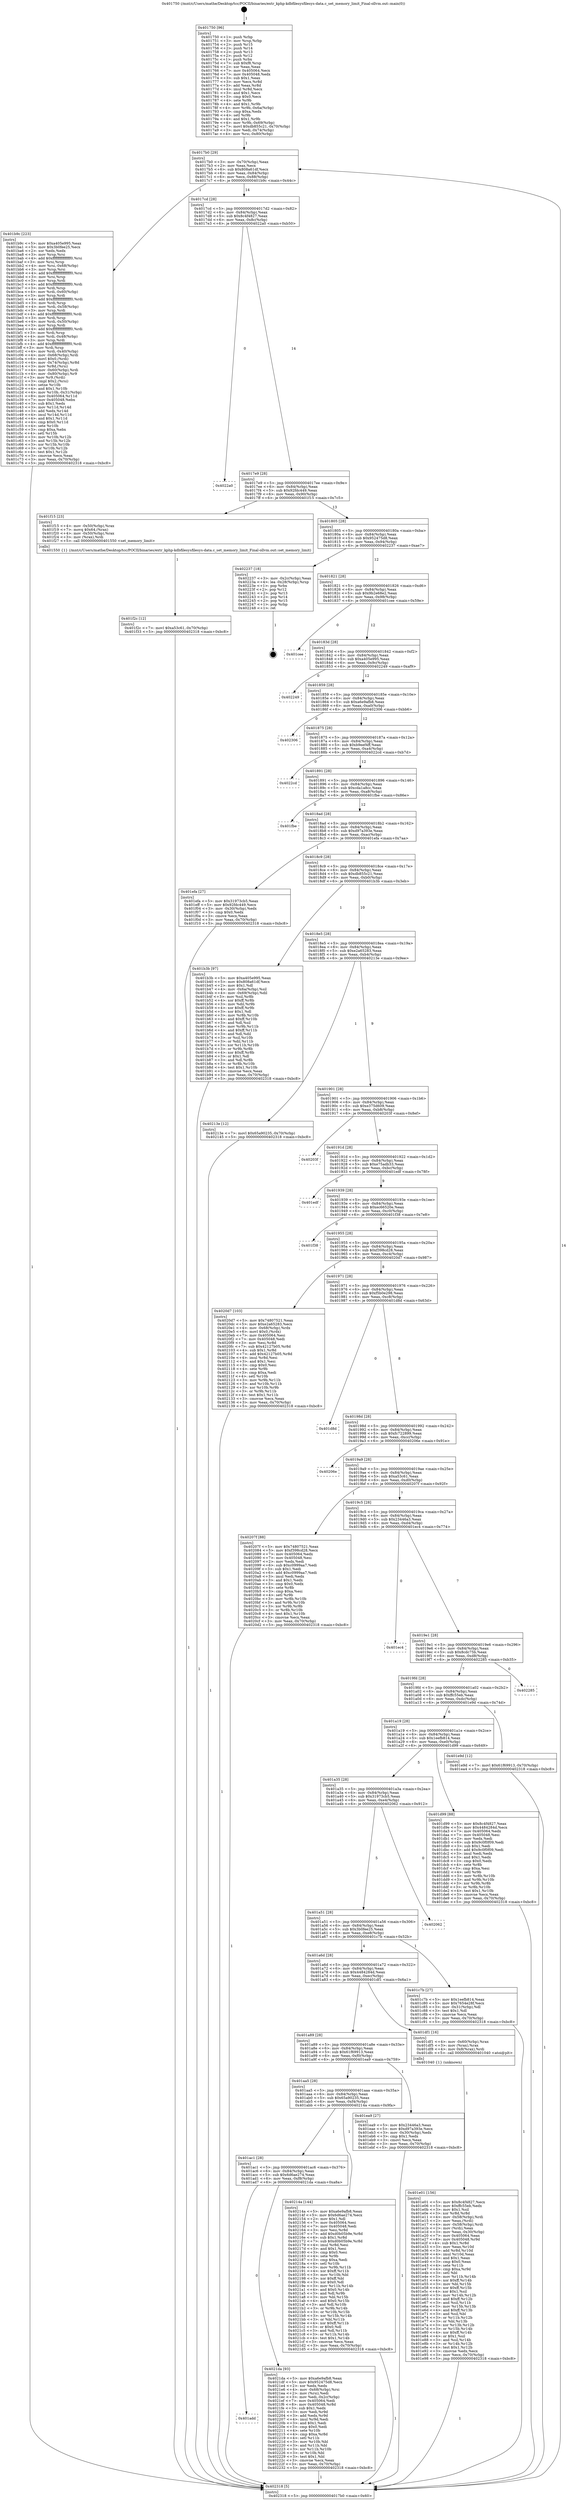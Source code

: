 digraph "0x401750" {
  label = "0x401750 (/mnt/c/Users/mathe/Desktop/tcc/POCII/binaries/extr_kphp-kdbfilesysfilesys-data.c_set_memory_limit_Final-ollvm.out::main(0))"
  labelloc = "t"
  node[shape=record]

  Entry [label="",width=0.3,height=0.3,shape=circle,fillcolor=black,style=filled]
  "0x4017b0" [label="{
     0x4017b0 [29]\l
     | [instrs]\l
     &nbsp;&nbsp;0x4017b0 \<+3\>: mov -0x70(%rbp),%eax\l
     &nbsp;&nbsp;0x4017b3 \<+2\>: mov %eax,%ecx\l
     &nbsp;&nbsp;0x4017b5 \<+6\>: sub $0x808a61df,%ecx\l
     &nbsp;&nbsp;0x4017bb \<+6\>: mov %eax,-0x84(%rbp)\l
     &nbsp;&nbsp;0x4017c1 \<+6\>: mov %ecx,-0x88(%rbp)\l
     &nbsp;&nbsp;0x4017c7 \<+6\>: je 0000000000401b9c \<main+0x44c\>\l
  }"]
  "0x401b9c" [label="{
     0x401b9c [223]\l
     | [instrs]\l
     &nbsp;&nbsp;0x401b9c \<+5\>: mov $0xa405e995,%eax\l
     &nbsp;&nbsp;0x401ba1 \<+5\>: mov $0x3b0fee25,%ecx\l
     &nbsp;&nbsp;0x401ba6 \<+2\>: xor %edx,%edx\l
     &nbsp;&nbsp;0x401ba8 \<+3\>: mov %rsp,%rsi\l
     &nbsp;&nbsp;0x401bab \<+4\>: add $0xfffffffffffffff0,%rsi\l
     &nbsp;&nbsp;0x401baf \<+3\>: mov %rsi,%rsp\l
     &nbsp;&nbsp;0x401bb2 \<+4\>: mov %rsi,-0x68(%rbp)\l
     &nbsp;&nbsp;0x401bb6 \<+3\>: mov %rsp,%rsi\l
     &nbsp;&nbsp;0x401bb9 \<+4\>: add $0xfffffffffffffff0,%rsi\l
     &nbsp;&nbsp;0x401bbd \<+3\>: mov %rsi,%rsp\l
     &nbsp;&nbsp;0x401bc0 \<+3\>: mov %rsp,%rdi\l
     &nbsp;&nbsp;0x401bc3 \<+4\>: add $0xfffffffffffffff0,%rdi\l
     &nbsp;&nbsp;0x401bc7 \<+3\>: mov %rdi,%rsp\l
     &nbsp;&nbsp;0x401bca \<+4\>: mov %rdi,-0x60(%rbp)\l
     &nbsp;&nbsp;0x401bce \<+3\>: mov %rsp,%rdi\l
     &nbsp;&nbsp;0x401bd1 \<+4\>: add $0xfffffffffffffff0,%rdi\l
     &nbsp;&nbsp;0x401bd5 \<+3\>: mov %rdi,%rsp\l
     &nbsp;&nbsp;0x401bd8 \<+4\>: mov %rdi,-0x58(%rbp)\l
     &nbsp;&nbsp;0x401bdc \<+3\>: mov %rsp,%rdi\l
     &nbsp;&nbsp;0x401bdf \<+4\>: add $0xfffffffffffffff0,%rdi\l
     &nbsp;&nbsp;0x401be3 \<+3\>: mov %rdi,%rsp\l
     &nbsp;&nbsp;0x401be6 \<+4\>: mov %rdi,-0x50(%rbp)\l
     &nbsp;&nbsp;0x401bea \<+3\>: mov %rsp,%rdi\l
     &nbsp;&nbsp;0x401bed \<+4\>: add $0xfffffffffffffff0,%rdi\l
     &nbsp;&nbsp;0x401bf1 \<+3\>: mov %rdi,%rsp\l
     &nbsp;&nbsp;0x401bf4 \<+4\>: mov %rdi,-0x48(%rbp)\l
     &nbsp;&nbsp;0x401bf8 \<+3\>: mov %rsp,%rdi\l
     &nbsp;&nbsp;0x401bfb \<+4\>: add $0xfffffffffffffff0,%rdi\l
     &nbsp;&nbsp;0x401bff \<+3\>: mov %rdi,%rsp\l
     &nbsp;&nbsp;0x401c02 \<+4\>: mov %rdi,-0x40(%rbp)\l
     &nbsp;&nbsp;0x401c06 \<+4\>: mov -0x68(%rbp),%rdi\l
     &nbsp;&nbsp;0x401c0a \<+6\>: movl $0x0,(%rdi)\l
     &nbsp;&nbsp;0x401c10 \<+4\>: mov -0x74(%rbp),%r8d\l
     &nbsp;&nbsp;0x401c14 \<+3\>: mov %r8d,(%rsi)\l
     &nbsp;&nbsp;0x401c17 \<+4\>: mov -0x60(%rbp),%rdi\l
     &nbsp;&nbsp;0x401c1b \<+4\>: mov -0x80(%rbp),%r9\l
     &nbsp;&nbsp;0x401c1f \<+3\>: mov %r9,(%rdi)\l
     &nbsp;&nbsp;0x401c22 \<+3\>: cmpl $0x2,(%rsi)\l
     &nbsp;&nbsp;0x401c25 \<+4\>: setne %r10b\l
     &nbsp;&nbsp;0x401c29 \<+4\>: and $0x1,%r10b\l
     &nbsp;&nbsp;0x401c2d \<+4\>: mov %r10b,-0x31(%rbp)\l
     &nbsp;&nbsp;0x401c31 \<+8\>: mov 0x405064,%r11d\l
     &nbsp;&nbsp;0x401c39 \<+7\>: mov 0x405048,%ebx\l
     &nbsp;&nbsp;0x401c40 \<+3\>: sub $0x1,%edx\l
     &nbsp;&nbsp;0x401c43 \<+3\>: mov %r11d,%r14d\l
     &nbsp;&nbsp;0x401c46 \<+3\>: add %edx,%r14d\l
     &nbsp;&nbsp;0x401c49 \<+4\>: imul %r14d,%r11d\l
     &nbsp;&nbsp;0x401c4d \<+4\>: and $0x1,%r11d\l
     &nbsp;&nbsp;0x401c51 \<+4\>: cmp $0x0,%r11d\l
     &nbsp;&nbsp;0x401c55 \<+4\>: sete %r10b\l
     &nbsp;&nbsp;0x401c59 \<+3\>: cmp $0xa,%ebx\l
     &nbsp;&nbsp;0x401c5c \<+4\>: setl %r15b\l
     &nbsp;&nbsp;0x401c60 \<+3\>: mov %r10b,%r12b\l
     &nbsp;&nbsp;0x401c63 \<+3\>: and %r15b,%r12b\l
     &nbsp;&nbsp;0x401c66 \<+3\>: xor %r15b,%r10b\l
     &nbsp;&nbsp;0x401c69 \<+3\>: or %r10b,%r12b\l
     &nbsp;&nbsp;0x401c6c \<+4\>: test $0x1,%r12b\l
     &nbsp;&nbsp;0x401c70 \<+3\>: cmovne %ecx,%eax\l
     &nbsp;&nbsp;0x401c73 \<+3\>: mov %eax,-0x70(%rbp)\l
     &nbsp;&nbsp;0x401c76 \<+5\>: jmp 0000000000402318 \<main+0xbc8\>\l
  }"]
  "0x4017cd" [label="{
     0x4017cd [28]\l
     | [instrs]\l
     &nbsp;&nbsp;0x4017cd \<+5\>: jmp 00000000004017d2 \<main+0x82\>\l
     &nbsp;&nbsp;0x4017d2 \<+6\>: mov -0x84(%rbp),%eax\l
     &nbsp;&nbsp;0x4017d8 \<+5\>: sub $0x8c4f4827,%eax\l
     &nbsp;&nbsp;0x4017dd \<+6\>: mov %eax,-0x8c(%rbp)\l
     &nbsp;&nbsp;0x4017e3 \<+6\>: je 00000000004022a0 \<main+0xb50\>\l
  }"]
  Exit [label="",width=0.3,height=0.3,shape=circle,fillcolor=black,style=filled,peripheries=2]
  "0x4022a0" [label="{
     0x4022a0\l
  }", style=dashed]
  "0x4017e9" [label="{
     0x4017e9 [28]\l
     | [instrs]\l
     &nbsp;&nbsp;0x4017e9 \<+5\>: jmp 00000000004017ee \<main+0x9e\>\l
     &nbsp;&nbsp;0x4017ee \<+6\>: mov -0x84(%rbp),%eax\l
     &nbsp;&nbsp;0x4017f4 \<+5\>: sub $0x92fdc449,%eax\l
     &nbsp;&nbsp;0x4017f9 \<+6\>: mov %eax,-0x90(%rbp)\l
     &nbsp;&nbsp;0x4017ff \<+6\>: je 0000000000401f15 \<main+0x7c5\>\l
  }"]
  "0x401add" [label="{
     0x401add\l
  }", style=dashed]
  "0x401f15" [label="{
     0x401f15 [23]\l
     | [instrs]\l
     &nbsp;&nbsp;0x401f15 \<+4\>: mov -0x50(%rbp),%rax\l
     &nbsp;&nbsp;0x401f19 \<+7\>: movq $0x64,(%rax)\l
     &nbsp;&nbsp;0x401f20 \<+4\>: mov -0x50(%rbp),%rax\l
     &nbsp;&nbsp;0x401f24 \<+3\>: mov (%rax),%rdi\l
     &nbsp;&nbsp;0x401f27 \<+5\>: call 0000000000401550 \<set_memory_limit\>\l
     | [calls]\l
     &nbsp;&nbsp;0x401550 \{1\} (/mnt/c/Users/mathe/Desktop/tcc/POCII/binaries/extr_kphp-kdbfilesysfilesys-data.c_set_memory_limit_Final-ollvm.out::set_memory_limit)\l
  }"]
  "0x401805" [label="{
     0x401805 [28]\l
     | [instrs]\l
     &nbsp;&nbsp;0x401805 \<+5\>: jmp 000000000040180a \<main+0xba\>\l
     &nbsp;&nbsp;0x40180a \<+6\>: mov -0x84(%rbp),%eax\l
     &nbsp;&nbsp;0x401810 \<+5\>: sub $0x952475d8,%eax\l
     &nbsp;&nbsp;0x401815 \<+6\>: mov %eax,-0x94(%rbp)\l
     &nbsp;&nbsp;0x40181b \<+6\>: je 0000000000402237 \<main+0xae7\>\l
  }"]
  "0x4021da" [label="{
     0x4021da [93]\l
     | [instrs]\l
     &nbsp;&nbsp;0x4021da \<+5\>: mov $0xa6e9afb8,%eax\l
     &nbsp;&nbsp;0x4021df \<+5\>: mov $0x952475d8,%ecx\l
     &nbsp;&nbsp;0x4021e4 \<+2\>: xor %edx,%edx\l
     &nbsp;&nbsp;0x4021e6 \<+4\>: mov -0x68(%rbp),%rsi\l
     &nbsp;&nbsp;0x4021ea \<+2\>: mov (%rsi),%edi\l
     &nbsp;&nbsp;0x4021ec \<+3\>: mov %edi,-0x2c(%rbp)\l
     &nbsp;&nbsp;0x4021ef \<+7\>: mov 0x405064,%edi\l
     &nbsp;&nbsp;0x4021f6 \<+8\>: mov 0x405048,%r8d\l
     &nbsp;&nbsp;0x4021fe \<+3\>: sub $0x1,%edx\l
     &nbsp;&nbsp;0x402201 \<+3\>: mov %edi,%r9d\l
     &nbsp;&nbsp;0x402204 \<+3\>: add %edx,%r9d\l
     &nbsp;&nbsp;0x402207 \<+4\>: imul %r9d,%edi\l
     &nbsp;&nbsp;0x40220b \<+3\>: and $0x1,%edi\l
     &nbsp;&nbsp;0x40220e \<+3\>: cmp $0x0,%edi\l
     &nbsp;&nbsp;0x402211 \<+4\>: sete %r10b\l
     &nbsp;&nbsp;0x402215 \<+4\>: cmp $0xa,%r8d\l
     &nbsp;&nbsp;0x402219 \<+4\>: setl %r11b\l
     &nbsp;&nbsp;0x40221d \<+3\>: mov %r10b,%bl\l
     &nbsp;&nbsp;0x402220 \<+3\>: and %r11b,%bl\l
     &nbsp;&nbsp;0x402223 \<+3\>: xor %r11b,%r10b\l
     &nbsp;&nbsp;0x402226 \<+3\>: or %r10b,%bl\l
     &nbsp;&nbsp;0x402229 \<+3\>: test $0x1,%bl\l
     &nbsp;&nbsp;0x40222c \<+3\>: cmovne %ecx,%eax\l
     &nbsp;&nbsp;0x40222f \<+3\>: mov %eax,-0x70(%rbp)\l
     &nbsp;&nbsp;0x402232 \<+5\>: jmp 0000000000402318 \<main+0xbc8\>\l
  }"]
  "0x402237" [label="{
     0x402237 [18]\l
     | [instrs]\l
     &nbsp;&nbsp;0x402237 \<+3\>: mov -0x2c(%rbp),%eax\l
     &nbsp;&nbsp;0x40223a \<+4\>: lea -0x28(%rbp),%rsp\l
     &nbsp;&nbsp;0x40223e \<+1\>: pop %rbx\l
     &nbsp;&nbsp;0x40223f \<+2\>: pop %r12\l
     &nbsp;&nbsp;0x402241 \<+2\>: pop %r13\l
     &nbsp;&nbsp;0x402243 \<+2\>: pop %r14\l
     &nbsp;&nbsp;0x402245 \<+2\>: pop %r15\l
     &nbsp;&nbsp;0x402247 \<+1\>: pop %rbp\l
     &nbsp;&nbsp;0x402248 \<+1\>: ret\l
  }"]
  "0x401821" [label="{
     0x401821 [28]\l
     | [instrs]\l
     &nbsp;&nbsp;0x401821 \<+5\>: jmp 0000000000401826 \<main+0xd6\>\l
     &nbsp;&nbsp;0x401826 \<+6\>: mov -0x84(%rbp),%eax\l
     &nbsp;&nbsp;0x40182c \<+5\>: sub $0x9b2e68e2,%eax\l
     &nbsp;&nbsp;0x401831 \<+6\>: mov %eax,-0x98(%rbp)\l
     &nbsp;&nbsp;0x401837 \<+6\>: je 0000000000401cee \<main+0x59e\>\l
  }"]
  "0x401ac1" [label="{
     0x401ac1 [28]\l
     | [instrs]\l
     &nbsp;&nbsp;0x401ac1 \<+5\>: jmp 0000000000401ac6 \<main+0x376\>\l
     &nbsp;&nbsp;0x401ac6 \<+6\>: mov -0x84(%rbp),%eax\l
     &nbsp;&nbsp;0x401acc \<+5\>: sub $0x6d6ae274,%eax\l
     &nbsp;&nbsp;0x401ad1 \<+6\>: mov %eax,-0xf8(%rbp)\l
     &nbsp;&nbsp;0x401ad7 \<+6\>: je 00000000004021da \<main+0xa8a\>\l
  }"]
  "0x401cee" [label="{
     0x401cee\l
  }", style=dashed]
  "0x40183d" [label="{
     0x40183d [28]\l
     | [instrs]\l
     &nbsp;&nbsp;0x40183d \<+5\>: jmp 0000000000401842 \<main+0xf2\>\l
     &nbsp;&nbsp;0x401842 \<+6\>: mov -0x84(%rbp),%eax\l
     &nbsp;&nbsp;0x401848 \<+5\>: sub $0xa405e995,%eax\l
     &nbsp;&nbsp;0x40184d \<+6\>: mov %eax,-0x9c(%rbp)\l
     &nbsp;&nbsp;0x401853 \<+6\>: je 0000000000402249 \<main+0xaf9\>\l
  }"]
  "0x40214a" [label="{
     0x40214a [144]\l
     | [instrs]\l
     &nbsp;&nbsp;0x40214a \<+5\>: mov $0xa6e9afb8,%eax\l
     &nbsp;&nbsp;0x40214f \<+5\>: mov $0x6d6ae274,%ecx\l
     &nbsp;&nbsp;0x402154 \<+2\>: mov $0x1,%dl\l
     &nbsp;&nbsp;0x402156 \<+7\>: mov 0x405064,%esi\l
     &nbsp;&nbsp;0x40215d \<+7\>: mov 0x405048,%edi\l
     &nbsp;&nbsp;0x402164 \<+3\>: mov %esi,%r8d\l
     &nbsp;&nbsp;0x402167 \<+7\>: add $0xd0b05b9e,%r8d\l
     &nbsp;&nbsp;0x40216e \<+4\>: sub $0x1,%r8d\l
     &nbsp;&nbsp;0x402172 \<+7\>: sub $0xd0b05b9e,%r8d\l
     &nbsp;&nbsp;0x402179 \<+4\>: imul %r8d,%esi\l
     &nbsp;&nbsp;0x40217d \<+3\>: and $0x1,%esi\l
     &nbsp;&nbsp;0x402180 \<+3\>: cmp $0x0,%esi\l
     &nbsp;&nbsp;0x402183 \<+4\>: sete %r9b\l
     &nbsp;&nbsp;0x402187 \<+3\>: cmp $0xa,%edi\l
     &nbsp;&nbsp;0x40218a \<+4\>: setl %r10b\l
     &nbsp;&nbsp;0x40218e \<+3\>: mov %r9b,%r11b\l
     &nbsp;&nbsp;0x402191 \<+4\>: xor $0xff,%r11b\l
     &nbsp;&nbsp;0x402195 \<+3\>: mov %r10b,%bl\l
     &nbsp;&nbsp;0x402198 \<+3\>: xor $0xff,%bl\l
     &nbsp;&nbsp;0x40219b \<+3\>: xor $0x0,%dl\l
     &nbsp;&nbsp;0x40219e \<+3\>: mov %r11b,%r14b\l
     &nbsp;&nbsp;0x4021a1 \<+4\>: and $0x0,%r14b\l
     &nbsp;&nbsp;0x4021a5 \<+3\>: and %dl,%r9b\l
     &nbsp;&nbsp;0x4021a8 \<+3\>: mov %bl,%r15b\l
     &nbsp;&nbsp;0x4021ab \<+4\>: and $0x0,%r15b\l
     &nbsp;&nbsp;0x4021af \<+3\>: and %dl,%r10b\l
     &nbsp;&nbsp;0x4021b2 \<+3\>: or %r9b,%r14b\l
     &nbsp;&nbsp;0x4021b5 \<+3\>: or %r10b,%r15b\l
     &nbsp;&nbsp;0x4021b8 \<+3\>: xor %r15b,%r14b\l
     &nbsp;&nbsp;0x4021bb \<+3\>: or %bl,%r11b\l
     &nbsp;&nbsp;0x4021be \<+4\>: xor $0xff,%r11b\l
     &nbsp;&nbsp;0x4021c2 \<+3\>: or $0x0,%dl\l
     &nbsp;&nbsp;0x4021c5 \<+3\>: and %dl,%r11b\l
     &nbsp;&nbsp;0x4021c8 \<+3\>: or %r11b,%r14b\l
     &nbsp;&nbsp;0x4021cb \<+4\>: test $0x1,%r14b\l
     &nbsp;&nbsp;0x4021cf \<+3\>: cmovne %ecx,%eax\l
     &nbsp;&nbsp;0x4021d2 \<+3\>: mov %eax,-0x70(%rbp)\l
     &nbsp;&nbsp;0x4021d5 \<+5\>: jmp 0000000000402318 \<main+0xbc8\>\l
  }"]
  "0x402249" [label="{
     0x402249\l
  }", style=dashed]
  "0x401859" [label="{
     0x401859 [28]\l
     | [instrs]\l
     &nbsp;&nbsp;0x401859 \<+5\>: jmp 000000000040185e \<main+0x10e\>\l
     &nbsp;&nbsp;0x40185e \<+6\>: mov -0x84(%rbp),%eax\l
     &nbsp;&nbsp;0x401864 \<+5\>: sub $0xa6e9afb8,%eax\l
     &nbsp;&nbsp;0x401869 \<+6\>: mov %eax,-0xa0(%rbp)\l
     &nbsp;&nbsp;0x40186f \<+6\>: je 0000000000402306 \<main+0xbb6\>\l
  }"]
  "0x401f2c" [label="{
     0x401f2c [12]\l
     | [instrs]\l
     &nbsp;&nbsp;0x401f2c \<+7\>: movl $0xa53c61,-0x70(%rbp)\l
     &nbsp;&nbsp;0x401f33 \<+5\>: jmp 0000000000402318 \<main+0xbc8\>\l
  }"]
  "0x402306" [label="{
     0x402306\l
  }", style=dashed]
  "0x401875" [label="{
     0x401875 [28]\l
     | [instrs]\l
     &nbsp;&nbsp;0x401875 \<+5\>: jmp 000000000040187a \<main+0x12a\>\l
     &nbsp;&nbsp;0x40187a \<+6\>: mov -0x84(%rbp),%eax\l
     &nbsp;&nbsp;0x401880 \<+5\>: sub $0xb9eef4ff,%eax\l
     &nbsp;&nbsp;0x401885 \<+6\>: mov %eax,-0xa4(%rbp)\l
     &nbsp;&nbsp;0x40188b \<+6\>: je 00000000004022cd \<main+0xb7d\>\l
  }"]
  "0x401aa5" [label="{
     0x401aa5 [28]\l
     | [instrs]\l
     &nbsp;&nbsp;0x401aa5 \<+5\>: jmp 0000000000401aaa \<main+0x35a\>\l
     &nbsp;&nbsp;0x401aaa \<+6\>: mov -0x84(%rbp),%eax\l
     &nbsp;&nbsp;0x401ab0 \<+5\>: sub $0x65a90235,%eax\l
     &nbsp;&nbsp;0x401ab5 \<+6\>: mov %eax,-0xf4(%rbp)\l
     &nbsp;&nbsp;0x401abb \<+6\>: je 000000000040214a \<main+0x9fa\>\l
  }"]
  "0x4022cd" [label="{
     0x4022cd\l
  }", style=dashed]
  "0x401891" [label="{
     0x401891 [28]\l
     | [instrs]\l
     &nbsp;&nbsp;0x401891 \<+5\>: jmp 0000000000401896 \<main+0x146\>\l
     &nbsp;&nbsp;0x401896 \<+6\>: mov -0x84(%rbp),%eax\l
     &nbsp;&nbsp;0x40189c \<+5\>: sub $0xcda1a8cc,%eax\l
     &nbsp;&nbsp;0x4018a1 \<+6\>: mov %eax,-0xa8(%rbp)\l
     &nbsp;&nbsp;0x4018a7 \<+6\>: je 0000000000401fbe \<main+0x86e\>\l
  }"]
  "0x401ea9" [label="{
     0x401ea9 [27]\l
     | [instrs]\l
     &nbsp;&nbsp;0x401ea9 \<+5\>: mov $0x23446a3,%eax\l
     &nbsp;&nbsp;0x401eae \<+5\>: mov $0xd97a393e,%ecx\l
     &nbsp;&nbsp;0x401eb3 \<+3\>: mov -0x30(%rbp),%edx\l
     &nbsp;&nbsp;0x401eb6 \<+3\>: cmp $0x1,%edx\l
     &nbsp;&nbsp;0x401eb9 \<+3\>: cmovl %ecx,%eax\l
     &nbsp;&nbsp;0x401ebc \<+3\>: mov %eax,-0x70(%rbp)\l
     &nbsp;&nbsp;0x401ebf \<+5\>: jmp 0000000000402318 \<main+0xbc8\>\l
  }"]
  "0x401fbe" [label="{
     0x401fbe\l
  }", style=dashed]
  "0x4018ad" [label="{
     0x4018ad [28]\l
     | [instrs]\l
     &nbsp;&nbsp;0x4018ad \<+5\>: jmp 00000000004018b2 \<main+0x162\>\l
     &nbsp;&nbsp;0x4018b2 \<+6\>: mov -0x84(%rbp),%eax\l
     &nbsp;&nbsp;0x4018b8 \<+5\>: sub $0xd97a393e,%eax\l
     &nbsp;&nbsp;0x4018bd \<+6\>: mov %eax,-0xac(%rbp)\l
     &nbsp;&nbsp;0x4018c3 \<+6\>: je 0000000000401efa \<main+0x7aa\>\l
  }"]
  "0x401e01" [label="{
     0x401e01 [156]\l
     | [instrs]\l
     &nbsp;&nbsp;0x401e01 \<+5\>: mov $0x8c4f4827,%ecx\l
     &nbsp;&nbsp;0x401e06 \<+5\>: mov $0xffc55eb,%edx\l
     &nbsp;&nbsp;0x401e0b \<+3\>: mov $0x1,%sil\l
     &nbsp;&nbsp;0x401e0e \<+3\>: xor %r8d,%r8d\l
     &nbsp;&nbsp;0x401e11 \<+4\>: mov -0x58(%rbp),%rdi\l
     &nbsp;&nbsp;0x401e15 \<+2\>: mov %eax,(%rdi)\l
     &nbsp;&nbsp;0x401e17 \<+4\>: mov -0x58(%rbp),%rdi\l
     &nbsp;&nbsp;0x401e1b \<+2\>: mov (%rdi),%eax\l
     &nbsp;&nbsp;0x401e1d \<+3\>: mov %eax,-0x30(%rbp)\l
     &nbsp;&nbsp;0x401e20 \<+7\>: mov 0x405064,%eax\l
     &nbsp;&nbsp;0x401e27 \<+8\>: mov 0x405048,%r9d\l
     &nbsp;&nbsp;0x401e2f \<+4\>: sub $0x1,%r8d\l
     &nbsp;&nbsp;0x401e33 \<+3\>: mov %eax,%r10d\l
     &nbsp;&nbsp;0x401e36 \<+3\>: add %r8d,%r10d\l
     &nbsp;&nbsp;0x401e39 \<+4\>: imul %r10d,%eax\l
     &nbsp;&nbsp;0x401e3d \<+3\>: and $0x1,%eax\l
     &nbsp;&nbsp;0x401e40 \<+3\>: cmp $0x0,%eax\l
     &nbsp;&nbsp;0x401e43 \<+4\>: sete %r11b\l
     &nbsp;&nbsp;0x401e47 \<+4\>: cmp $0xa,%r9d\l
     &nbsp;&nbsp;0x401e4b \<+3\>: setl %bl\l
     &nbsp;&nbsp;0x401e4e \<+3\>: mov %r11b,%r14b\l
     &nbsp;&nbsp;0x401e51 \<+4\>: xor $0xff,%r14b\l
     &nbsp;&nbsp;0x401e55 \<+3\>: mov %bl,%r15b\l
     &nbsp;&nbsp;0x401e58 \<+4\>: xor $0xff,%r15b\l
     &nbsp;&nbsp;0x401e5c \<+4\>: xor $0x1,%sil\l
     &nbsp;&nbsp;0x401e60 \<+3\>: mov %r14b,%r12b\l
     &nbsp;&nbsp;0x401e63 \<+4\>: and $0xff,%r12b\l
     &nbsp;&nbsp;0x401e67 \<+3\>: and %sil,%r11b\l
     &nbsp;&nbsp;0x401e6a \<+3\>: mov %r15b,%r13b\l
     &nbsp;&nbsp;0x401e6d \<+4\>: and $0xff,%r13b\l
     &nbsp;&nbsp;0x401e71 \<+3\>: and %sil,%bl\l
     &nbsp;&nbsp;0x401e74 \<+3\>: or %r11b,%r12b\l
     &nbsp;&nbsp;0x401e77 \<+3\>: or %bl,%r13b\l
     &nbsp;&nbsp;0x401e7a \<+3\>: xor %r13b,%r12b\l
     &nbsp;&nbsp;0x401e7d \<+3\>: or %r15b,%r14b\l
     &nbsp;&nbsp;0x401e80 \<+4\>: xor $0xff,%r14b\l
     &nbsp;&nbsp;0x401e84 \<+4\>: or $0x1,%sil\l
     &nbsp;&nbsp;0x401e88 \<+3\>: and %sil,%r14b\l
     &nbsp;&nbsp;0x401e8b \<+3\>: or %r14b,%r12b\l
     &nbsp;&nbsp;0x401e8e \<+4\>: test $0x1,%r12b\l
     &nbsp;&nbsp;0x401e92 \<+3\>: cmovne %edx,%ecx\l
     &nbsp;&nbsp;0x401e95 \<+3\>: mov %ecx,-0x70(%rbp)\l
     &nbsp;&nbsp;0x401e98 \<+5\>: jmp 0000000000402318 \<main+0xbc8\>\l
  }"]
  "0x401efa" [label="{
     0x401efa [27]\l
     | [instrs]\l
     &nbsp;&nbsp;0x401efa \<+5\>: mov $0x31973cb5,%eax\l
     &nbsp;&nbsp;0x401eff \<+5\>: mov $0x92fdc449,%ecx\l
     &nbsp;&nbsp;0x401f04 \<+3\>: mov -0x30(%rbp),%edx\l
     &nbsp;&nbsp;0x401f07 \<+3\>: cmp $0x0,%edx\l
     &nbsp;&nbsp;0x401f0a \<+3\>: cmove %ecx,%eax\l
     &nbsp;&nbsp;0x401f0d \<+3\>: mov %eax,-0x70(%rbp)\l
     &nbsp;&nbsp;0x401f10 \<+5\>: jmp 0000000000402318 \<main+0xbc8\>\l
  }"]
  "0x4018c9" [label="{
     0x4018c9 [28]\l
     | [instrs]\l
     &nbsp;&nbsp;0x4018c9 \<+5\>: jmp 00000000004018ce \<main+0x17e\>\l
     &nbsp;&nbsp;0x4018ce \<+6\>: mov -0x84(%rbp),%eax\l
     &nbsp;&nbsp;0x4018d4 \<+5\>: sub $0xdb855c21,%eax\l
     &nbsp;&nbsp;0x4018d9 \<+6\>: mov %eax,-0xb0(%rbp)\l
     &nbsp;&nbsp;0x4018df \<+6\>: je 0000000000401b3b \<main+0x3eb\>\l
  }"]
  "0x401a89" [label="{
     0x401a89 [28]\l
     | [instrs]\l
     &nbsp;&nbsp;0x401a89 \<+5\>: jmp 0000000000401a8e \<main+0x33e\>\l
     &nbsp;&nbsp;0x401a8e \<+6\>: mov -0x84(%rbp),%eax\l
     &nbsp;&nbsp;0x401a94 \<+5\>: sub $0x61f69913,%eax\l
     &nbsp;&nbsp;0x401a99 \<+6\>: mov %eax,-0xf0(%rbp)\l
     &nbsp;&nbsp;0x401a9f \<+6\>: je 0000000000401ea9 \<main+0x759\>\l
  }"]
  "0x401b3b" [label="{
     0x401b3b [97]\l
     | [instrs]\l
     &nbsp;&nbsp;0x401b3b \<+5\>: mov $0xa405e995,%eax\l
     &nbsp;&nbsp;0x401b40 \<+5\>: mov $0x808a61df,%ecx\l
     &nbsp;&nbsp;0x401b45 \<+2\>: mov $0x1,%dl\l
     &nbsp;&nbsp;0x401b47 \<+4\>: mov -0x6a(%rbp),%sil\l
     &nbsp;&nbsp;0x401b4b \<+4\>: mov -0x69(%rbp),%dil\l
     &nbsp;&nbsp;0x401b4f \<+3\>: mov %sil,%r8b\l
     &nbsp;&nbsp;0x401b52 \<+4\>: xor $0xff,%r8b\l
     &nbsp;&nbsp;0x401b56 \<+3\>: mov %dil,%r9b\l
     &nbsp;&nbsp;0x401b59 \<+4\>: xor $0xff,%r9b\l
     &nbsp;&nbsp;0x401b5d \<+3\>: xor $0x1,%dl\l
     &nbsp;&nbsp;0x401b60 \<+3\>: mov %r8b,%r10b\l
     &nbsp;&nbsp;0x401b63 \<+4\>: and $0xff,%r10b\l
     &nbsp;&nbsp;0x401b67 \<+3\>: and %dl,%sil\l
     &nbsp;&nbsp;0x401b6a \<+3\>: mov %r9b,%r11b\l
     &nbsp;&nbsp;0x401b6d \<+4\>: and $0xff,%r11b\l
     &nbsp;&nbsp;0x401b71 \<+3\>: and %dl,%dil\l
     &nbsp;&nbsp;0x401b74 \<+3\>: or %sil,%r10b\l
     &nbsp;&nbsp;0x401b77 \<+3\>: or %dil,%r11b\l
     &nbsp;&nbsp;0x401b7a \<+3\>: xor %r11b,%r10b\l
     &nbsp;&nbsp;0x401b7d \<+3\>: or %r9b,%r8b\l
     &nbsp;&nbsp;0x401b80 \<+4\>: xor $0xff,%r8b\l
     &nbsp;&nbsp;0x401b84 \<+3\>: or $0x1,%dl\l
     &nbsp;&nbsp;0x401b87 \<+3\>: and %dl,%r8b\l
     &nbsp;&nbsp;0x401b8a \<+3\>: or %r8b,%r10b\l
     &nbsp;&nbsp;0x401b8d \<+4\>: test $0x1,%r10b\l
     &nbsp;&nbsp;0x401b91 \<+3\>: cmovne %ecx,%eax\l
     &nbsp;&nbsp;0x401b94 \<+3\>: mov %eax,-0x70(%rbp)\l
     &nbsp;&nbsp;0x401b97 \<+5\>: jmp 0000000000402318 \<main+0xbc8\>\l
  }"]
  "0x4018e5" [label="{
     0x4018e5 [28]\l
     | [instrs]\l
     &nbsp;&nbsp;0x4018e5 \<+5\>: jmp 00000000004018ea \<main+0x19a\>\l
     &nbsp;&nbsp;0x4018ea \<+6\>: mov -0x84(%rbp),%eax\l
     &nbsp;&nbsp;0x4018f0 \<+5\>: sub $0xe2a65283,%eax\l
     &nbsp;&nbsp;0x4018f5 \<+6\>: mov %eax,-0xb4(%rbp)\l
     &nbsp;&nbsp;0x4018fb \<+6\>: je 000000000040213e \<main+0x9ee\>\l
  }"]
  "0x402318" [label="{
     0x402318 [5]\l
     | [instrs]\l
     &nbsp;&nbsp;0x402318 \<+5\>: jmp 00000000004017b0 \<main+0x60\>\l
  }"]
  "0x401750" [label="{
     0x401750 [96]\l
     | [instrs]\l
     &nbsp;&nbsp;0x401750 \<+1\>: push %rbp\l
     &nbsp;&nbsp;0x401751 \<+3\>: mov %rsp,%rbp\l
     &nbsp;&nbsp;0x401754 \<+2\>: push %r15\l
     &nbsp;&nbsp;0x401756 \<+2\>: push %r14\l
     &nbsp;&nbsp;0x401758 \<+2\>: push %r13\l
     &nbsp;&nbsp;0x40175a \<+2\>: push %r12\l
     &nbsp;&nbsp;0x40175c \<+1\>: push %rbx\l
     &nbsp;&nbsp;0x40175d \<+7\>: sub $0xf8,%rsp\l
     &nbsp;&nbsp;0x401764 \<+2\>: xor %eax,%eax\l
     &nbsp;&nbsp;0x401766 \<+7\>: mov 0x405064,%ecx\l
     &nbsp;&nbsp;0x40176d \<+7\>: mov 0x405048,%edx\l
     &nbsp;&nbsp;0x401774 \<+3\>: sub $0x1,%eax\l
     &nbsp;&nbsp;0x401777 \<+3\>: mov %ecx,%r8d\l
     &nbsp;&nbsp;0x40177a \<+3\>: add %eax,%r8d\l
     &nbsp;&nbsp;0x40177d \<+4\>: imul %r8d,%ecx\l
     &nbsp;&nbsp;0x401781 \<+3\>: and $0x1,%ecx\l
     &nbsp;&nbsp;0x401784 \<+3\>: cmp $0x0,%ecx\l
     &nbsp;&nbsp;0x401787 \<+4\>: sete %r9b\l
     &nbsp;&nbsp;0x40178b \<+4\>: and $0x1,%r9b\l
     &nbsp;&nbsp;0x40178f \<+4\>: mov %r9b,-0x6a(%rbp)\l
     &nbsp;&nbsp;0x401793 \<+3\>: cmp $0xa,%edx\l
     &nbsp;&nbsp;0x401796 \<+4\>: setl %r9b\l
     &nbsp;&nbsp;0x40179a \<+4\>: and $0x1,%r9b\l
     &nbsp;&nbsp;0x40179e \<+4\>: mov %r9b,-0x69(%rbp)\l
     &nbsp;&nbsp;0x4017a2 \<+7\>: movl $0xdb855c21,-0x70(%rbp)\l
     &nbsp;&nbsp;0x4017a9 \<+3\>: mov %edi,-0x74(%rbp)\l
     &nbsp;&nbsp;0x4017ac \<+4\>: mov %rsi,-0x80(%rbp)\l
  }"]
  "0x401df1" [label="{
     0x401df1 [16]\l
     | [instrs]\l
     &nbsp;&nbsp;0x401df1 \<+4\>: mov -0x60(%rbp),%rax\l
     &nbsp;&nbsp;0x401df5 \<+3\>: mov (%rax),%rax\l
     &nbsp;&nbsp;0x401df8 \<+4\>: mov 0x8(%rax),%rdi\l
     &nbsp;&nbsp;0x401dfc \<+5\>: call 0000000000401040 \<atoi@plt\>\l
     | [calls]\l
     &nbsp;&nbsp;0x401040 \{1\} (unknown)\l
  }"]
  "0x40213e" [label="{
     0x40213e [12]\l
     | [instrs]\l
     &nbsp;&nbsp;0x40213e \<+7\>: movl $0x65a90235,-0x70(%rbp)\l
     &nbsp;&nbsp;0x402145 \<+5\>: jmp 0000000000402318 \<main+0xbc8\>\l
  }"]
  "0x401901" [label="{
     0x401901 [28]\l
     | [instrs]\l
     &nbsp;&nbsp;0x401901 \<+5\>: jmp 0000000000401906 \<main+0x1b6\>\l
     &nbsp;&nbsp;0x401906 \<+6\>: mov -0x84(%rbp),%eax\l
     &nbsp;&nbsp;0x40190c \<+5\>: sub $0xe375d609,%eax\l
     &nbsp;&nbsp;0x401911 \<+6\>: mov %eax,-0xb8(%rbp)\l
     &nbsp;&nbsp;0x401917 \<+6\>: je 000000000040203f \<main+0x8ef\>\l
  }"]
  "0x401a6d" [label="{
     0x401a6d [28]\l
     | [instrs]\l
     &nbsp;&nbsp;0x401a6d \<+5\>: jmp 0000000000401a72 \<main+0x322\>\l
     &nbsp;&nbsp;0x401a72 \<+6\>: mov -0x84(%rbp),%eax\l
     &nbsp;&nbsp;0x401a78 \<+5\>: sub $0x4484284d,%eax\l
     &nbsp;&nbsp;0x401a7d \<+6\>: mov %eax,-0xec(%rbp)\l
     &nbsp;&nbsp;0x401a83 \<+6\>: je 0000000000401df1 \<main+0x6a1\>\l
  }"]
  "0x40203f" [label="{
     0x40203f\l
  }", style=dashed]
  "0x40191d" [label="{
     0x40191d [28]\l
     | [instrs]\l
     &nbsp;&nbsp;0x40191d \<+5\>: jmp 0000000000401922 \<main+0x1d2\>\l
     &nbsp;&nbsp;0x401922 \<+6\>: mov -0x84(%rbp),%eax\l
     &nbsp;&nbsp;0x401928 \<+5\>: sub $0xe75adb33,%eax\l
     &nbsp;&nbsp;0x40192d \<+6\>: mov %eax,-0xbc(%rbp)\l
     &nbsp;&nbsp;0x401933 \<+6\>: je 0000000000401edf \<main+0x78f\>\l
  }"]
  "0x401c7b" [label="{
     0x401c7b [27]\l
     | [instrs]\l
     &nbsp;&nbsp;0x401c7b \<+5\>: mov $0x1eefb814,%eax\l
     &nbsp;&nbsp;0x401c80 \<+5\>: mov $0x7654e28f,%ecx\l
     &nbsp;&nbsp;0x401c85 \<+3\>: mov -0x31(%rbp),%dl\l
     &nbsp;&nbsp;0x401c88 \<+3\>: test $0x1,%dl\l
     &nbsp;&nbsp;0x401c8b \<+3\>: cmovne %ecx,%eax\l
     &nbsp;&nbsp;0x401c8e \<+3\>: mov %eax,-0x70(%rbp)\l
     &nbsp;&nbsp;0x401c91 \<+5\>: jmp 0000000000402318 \<main+0xbc8\>\l
  }"]
  "0x401edf" [label="{
     0x401edf\l
  }", style=dashed]
  "0x401939" [label="{
     0x401939 [28]\l
     | [instrs]\l
     &nbsp;&nbsp;0x401939 \<+5\>: jmp 000000000040193e \<main+0x1ee\>\l
     &nbsp;&nbsp;0x40193e \<+6\>: mov -0x84(%rbp),%eax\l
     &nbsp;&nbsp;0x401944 \<+5\>: sub $0xec66520e,%eax\l
     &nbsp;&nbsp;0x401949 \<+6\>: mov %eax,-0xc0(%rbp)\l
     &nbsp;&nbsp;0x40194f \<+6\>: je 0000000000401f38 \<main+0x7e8\>\l
  }"]
  "0x401a51" [label="{
     0x401a51 [28]\l
     | [instrs]\l
     &nbsp;&nbsp;0x401a51 \<+5\>: jmp 0000000000401a56 \<main+0x306\>\l
     &nbsp;&nbsp;0x401a56 \<+6\>: mov -0x84(%rbp),%eax\l
     &nbsp;&nbsp;0x401a5c \<+5\>: sub $0x3b0fee25,%eax\l
     &nbsp;&nbsp;0x401a61 \<+6\>: mov %eax,-0xe8(%rbp)\l
     &nbsp;&nbsp;0x401a67 \<+6\>: je 0000000000401c7b \<main+0x52b\>\l
  }"]
  "0x401f38" [label="{
     0x401f38\l
  }", style=dashed]
  "0x401955" [label="{
     0x401955 [28]\l
     | [instrs]\l
     &nbsp;&nbsp;0x401955 \<+5\>: jmp 000000000040195a \<main+0x20a\>\l
     &nbsp;&nbsp;0x40195a \<+6\>: mov -0x84(%rbp),%eax\l
     &nbsp;&nbsp;0x401960 \<+5\>: sub $0xf398cd28,%eax\l
     &nbsp;&nbsp;0x401965 \<+6\>: mov %eax,-0xc4(%rbp)\l
     &nbsp;&nbsp;0x40196b \<+6\>: je 00000000004020d7 \<main+0x987\>\l
  }"]
  "0x402062" [label="{
     0x402062\l
  }", style=dashed]
  "0x4020d7" [label="{
     0x4020d7 [103]\l
     | [instrs]\l
     &nbsp;&nbsp;0x4020d7 \<+5\>: mov $0x74807521,%eax\l
     &nbsp;&nbsp;0x4020dc \<+5\>: mov $0xe2a65283,%ecx\l
     &nbsp;&nbsp;0x4020e1 \<+4\>: mov -0x68(%rbp),%rdx\l
     &nbsp;&nbsp;0x4020e5 \<+6\>: movl $0x0,(%rdx)\l
     &nbsp;&nbsp;0x4020eb \<+7\>: mov 0x405064,%esi\l
     &nbsp;&nbsp;0x4020f2 \<+7\>: mov 0x405048,%edi\l
     &nbsp;&nbsp;0x4020f9 \<+3\>: mov %esi,%r8d\l
     &nbsp;&nbsp;0x4020fc \<+7\>: sub $0x42127b05,%r8d\l
     &nbsp;&nbsp;0x402103 \<+4\>: sub $0x1,%r8d\l
     &nbsp;&nbsp;0x402107 \<+7\>: add $0x42127b05,%r8d\l
     &nbsp;&nbsp;0x40210e \<+4\>: imul %r8d,%esi\l
     &nbsp;&nbsp;0x402112 \<+3\>: and $0x1,%esi\l
     &nbsp;&nbsp;0x402115 \<+3\>: cmp $0x0,%esi\l
     &nbsp;&nbsp;0x402118 \<+4\>: sete %r9b\l
     &nbsp;&nbsp;0x40211c \<+3\>: cmp $0xa,%edi\l
     &nbsp;&nbsp;0x40211f \<+4\>: setl %r10b\l
     &nbsp;&nbsp;0x402123 \<+3\>: mov %r9b,%r11b\l
     &nbsp;&nbsp;0x402126 \<+3\>: and %r10b,%r11b\l
     &nbsp;&nbsp;0x402129 \<+3\>: xor %r10b,%r9b\l
     &nbsp;&nbsp;0x40212c \<+3\>: or %r9b,%r11b\l
     &nbsp;&nbsp;0x40212f \<+4\>: test $0x1,%r11b\l
     &nbsp;&nbsp;0x402133 \<+3\>: cmovne %ecx,%eax\l
     &nbsp;&nbsp;0x402136 \<+3\>: mov %eax,-0x70(%rbp)\l
     &nbsp;&nbsp;0x402139 \<+5\>: jmp 0000000000402318 \<main+0xbc8\>\l
  }"]
  "0x401971" [label="{
     0x401971 [28]\l
     | [instrs]\l
     &nbsp;&nbsp;0x401971 \<+5\>: jmp 0000000000401976 \<main+0x226\>\l
     &nbsp;&nbsp;0x401976 \<+6\>: mov -0x84(%rbp),%eax\l
     &nbsp;&nbsp;0x40197c \<+5\>: sub $0xf5b0e298,%eax\l
     &nbsp;&nbsp;0x401981 \<+6\>: mov %eax,-0xc8(%rbp)\l
     &nbsp;&nbsp;0x401987 \<+6\>: je 0000000000401d8d \<main+0x63d\>\l
  }"]
  "0x401a35" [label="{
     0x401a35 [28]\l
     | [instrs]\l
     &nbsp;&nbsp;0x401a35 \<+5\>: jmp 0000000000401a3a \<main+0x2ea\>\l
     &nbsp;&nbsp;0x401a3a \<+6\>: mov -0x84(%rbp),%eax\l
     &nbsp;&nbsp;0x401a40 \<+5\>: sub $0x31973cb5,%eax\l
     &nbsp;&nbsp;0x401a45 \<+6\>: mov %eax,-0xe4(%rbp)\l
     &nbsp;&nbsp;0x401a4b \<+6\>: je 0000000000402062 \<main+0x912\>\l
  }"]
  "0x401d8d" [label="{
     0x401d8d\l
  }", style=dashed]
  "0x40198d" [label="{
     0x40198d [28]\l
     | [instrs]\l
     &nbsp;&nbsp;0x40198d \<+5\>: jmp 0000000000401992 \<main+0x242\>\l
     &nbsp;&nbsp;0x401992 \<+6\>: mov -0x84(%rbp),%eax\l
     &nbsp;&nbsp;0x401998 \<+5\>: sub $0xfc722899,%eax\l
     &nbsp;&nbsp;0x40199d \<+6\>: mov %eax,-0xcc(%rbp)\l
     &nbsp;&nbsp;0x4019a3 \<+6\>: je 000000000040206e \<main+0x91e\>\l
  }"]
  "0x401d99" [label="{
     0x401d99 [88]\l
     | [instrs]\l
     &nbsp;&nbsp;0x401d99 \<+5\>: mov $0x8c4f4827,%eax\l
     &nbsp;&nbsp;0x401d9e \<+5\>: mov $0x4484284d,%ecx\l
     &nbsp;&nbsp;0x401da3 \<+7\>: mov 0x405064,%edx\l
     &nbsp;&nbsp;0x401daa \<+7\>: mov 0x405048,%esi\l
     &nbsp;&nbsp;0x401db1 \<+2\>: mov %edx,%edi\l
     &nbsp;&nbsp;0x401db3 \<+6\>: sub $0x9c0f0f09,%edi\l
     &nbsp;&nbsp;0x401db9 \<+3\>: sub $0x1,%edi\l
     &nbsp;&nbsp;0x401dbc \<+6\>: add $0x9c0f0f09,%edi\l
     &nbsp;&nbsp;0x401dc2 \<+3\>: imul %edi,%edx\l
     &nbsp;&nbsp;0x401dc5 \<+3\>: and $0x1,%edx\l
     &nbsp;&nbsp;0x401dc8 \<+3\>: cmp $0x0,%edx\l
     &nbsp;&nbsp;0x401dcb \<+4\>: sete %r8b\l
     &nbsp;&nbsp;0x401dcf \<+3\>: cmp $0xa,%esi\l
     &nbsp;&nbsp;0x401dd2 \<+4\>: setl %r9b\l
     &nbsp;&nbsp;0x401dd6 \<+3\>: mov %r8b,%r10b\l
     &nbsp;&nbsp;0x401dd9 \<+3\>: and %r9b,%r10b\l
     &nbsp;&nbsp;0x401ddc \<+3\>: xor %r9b,%r8b\l
     &nbsp;&nbsp;0x401ddf \<+3\>: or %r8b,%r10b\l
     &nbsp;&nbsp;0x401de2 \<+4\>: test $0x1,%r10b\l
     &nbsp;&nbsp;0x401de6 \<+3\>: cmovne %ecx,%eax\l
     &nbsp;&nbsp;0x401de9 \<+3\>: mov %eax,-0x70(%rbp)\l
     &nbsp;&nbsp;0x401dec \<+5\>: jmp 0000000000402318 \<main+0xbc8\>\l
  }"]
  "0x40206e" [label="{
     0x40206e\l
  }", style=dashed]
  "0x4019a9" [label="{
     0x4019a9 [28]\l
     | [instrs]\l
     &nbsp;&nbsp;0x4019a9 \<+5\>: jmp 00000000004019ae \<main+0x25e\>\l
     &nbsp;&nbsp;0x4019ae \<+6\>: mov -0x84(%rbp),%eax\l
     &nbsp;&nbsp;0x4019b4 \<+5\>: sub $0xa53c61,%eax\l
     &nbsp;&nbsp;0x4019b9 \<+6\>: mov %eax,-0xd0(%rbp)\l
     &nbsp;&nbsp;0x4019bf \<+6\>: je 000000000040207f \<main+0x92f\>\l
  }"]
  "0x401a19" [label="{
     0x401a19 [28]\l
     | [instrs]\l
     &nbsp;&nbsp;0x401a19 \<+5\>: jmp 0000000000401a1e \<main+0x2ce\>\l
     &nbsp;&nbsp;0x401a1e \<+6\>: mov -0x84(%rbp),%eax\l
     &nbsp;&nbsp;0x401a24 \<+5\>: sub $0x1eefb814,%eax\l
     &nbsp;&nbsp;0x401a29 \<+6\>: mov %eax,-0xe0(%rbp)\l
     &nbsp;&nbsp;0x401a2f \<+6\>: je 0000000000401d99 \<main+0x649\>\l
  }"]
  "0x40207f" [label="{
     0x40207f [88]\l
     | [instrs]\l
     &nbsp;&nbsp;0x40207f \<+5\>: mov $0x74807521,%eax\l
     &nbsp;&nbsp;0x402084 \<+5\>: mov $0xf398cd28,%ecx\l
     &nbsp;&nbsp;0x402089 \<+7\>: mov 0x405064,%edx\l
     &nbsp;&nbsp;0x402090 \<+7\>: mov 0x405048,%esi\l
     &nbsp;&nbsp;0x402097 \<+2\>: mov %edx,%edi\l
     &nbsp;&nbsp;0x402099 \<+6\>: sub $0xc0999aa7,%edi\l
     &nbsp;&nbsp;0x40209f \<+3\>: sub $0x1,%edi\l
     &nbsp;&nbsp;0x4020a2 \<+6\>: add $0xc0999aa7,%edi\l
     &nbsp;&nbsp;0x4020a8 \<+3\>: imul %edi,%edx\l
     &nbsp;&nbsp;0x4020ab \<+3\>: and $0x1,%edx\l
     &nbsp;&nbsp;0x4020ae \<+3\>: cmp $0x0,%edx\l
     &nbsp;&nbsp;0x4020b1 \<+4\>: sete %r8b\l
     &nbsp;&nbsp;0x4020b5 \<+3\>: cmp $0xa,%esi\l
     &nbsp;&nbsp;0x4020b8 \<+4\>: setl %r9b\l
     &nbsp;&nbsp;0x4020bc \<+3\>: mov %r8b,%r10b\l
     &nbsp;&nbsp;0x4020bf \<+3\>: and %r9b,%r10b\l
     &nbsp;&nbsp;0x4020c2 \<+3\>: xor %r9b,%r8b\l
     &nbsp;&nbsp;0x4020c5 \<+3\>: or %r8b,%r10b\l
     &nbsp;&nbsp;0x4020c8 \<+4\>: test $0x1,%r10b\l
     &nbsp;&nbsp;0x4020cc \<+3\>: cmovne %ecx,%eax\l
     &nbsp;&nbsp;0x4020cf \<+3\>: mov %eax,-0x70(%rbp)\l
     &nbsp;&nbsp;0x4020d2 \<+5\>: jmp 0000000000402318 \<main+0xbc8\>\l
  }"]
  "0x4019c5" [label="{
     0x4019c5 [28]\l
     | [instrs]\l
     &nbsp;&nbsp;0x4019c5 \<+5\>: jmp 00000000004019ca \<main+0x27a\>\l
     &nbsp;&nbsp;0x4019ca \<+6\>: mov -0x84(%rbp),%eax\l
     &nbsp;&nbsp;0x4019d0 \<+5\>: sub $0x23446a3,%eax\l
     &nbsp;&nbsp;0x4019d5 \<+6\>: mov %eax,-0xd4(%rbp)\l
     &nbsp;&nbsp;0x4019db \<+6\>: je 0000000000401ec4 \<main+0x774\>\l
  }"]
  "0x401e9d" [label="{
     0x401e9d [12]\l
     | [instrs]\l
     &nbsp;&nbsp;0x401e9d \<+7\>: movl $0x61f69913,-0x70(%rbp)\l
     &nbsp;&nbsp;0x401ea4 \<+5\>: jmp 0000000000402318 \<main+0xbc8\>\l
  }"]
  "0x401ec4" [label="{
     0x401ec4\l
  }", style=dashed]
  "0x4019e1" [label="{
     0x4019e1 [28]\l
     | [instrs]\l
     &nbsp;&nbsp;0x4019e1 \<+5\>: jmp 00000000004019e6 \<main+0x296\>\l
     &nbsp;&nbsp;0x4019e6 \<+6\>: mov -0x84(%rbp),%eax\l
     &nbsp;&nbsp;0x4019ec \<+5\>: sub $0x8cdc75b,%eax\l
     &nbsp;&nbsp;0x4019f1 \<+6\>: mov %eax,-0xd8(%rbp)\l
     &nbsp;&nbsp;0x4019f7 \<+6\>: je 0000000000402285 \<main+0xb35\>\l
  }"]
  "0x4019fd" [label="{
     0x4019fd [28]\l
     | [instrs]\l
     &nbsp;&nbsp;0x4019fd \<+5\>: jmp 0000000000401a02 \<main+0x2b2\>\l
     &nbsp;&nbsp;0x401a02 \<+6\>: mov -0x84(%rbp),%eax\l
     &nbsp;&nbsp;0x401a08 \<+5\>: sub $0xffc55eb,%eax\l
     &nbsp;&nbsp;0x401a0d \<+6\>: mov %eax,-0xdc(%rbp)\l
     &nbsp;&nbsp;0x401a13 \<+6\>: je 0000000000401e9d \<main+0x74d\>\l
  }"]
  "0x402285" [label="{
     0x402285\l
  }", style=dashed]
  Entry -> "0x401750" [label=" 1"]
  "0x4017b0" -> "0x401b9c" [label=" 1"]
  "0x4017b0" -> "0x4017cd" [label=" 14"]
  "0x402237" -> Exit [label=" 1"]
  "0x4017cd" -> "0x4022a0" [label=" 0"]
  "0x4017cd" -> "0x4017e9" [label=" 14"]
  "0x4021da" -> "0x402318" [label=" 1"]
  "0x4017e9" -> "0x401f15" [label=" 1"]
  "0x4017e9" -> "0x401805" [label=" 13"]
  "0x401ac1" -> "0x401add" [label=" 0"]
  "0x401805" -> "0x402237" [label=" 1"]
  "0x401805" -> "0x401821" [label=" 12"]
  "0x401ac1" -> "0x4021da" [label=" 1"]
  "0x401821" -> "0x401cee" [label=" 0"]
  "0x401821" -> "0x40183d" [label=" 12"]
  "0x40214a" -> "0x402318" [label=" 1"]
  "0x40183d" -> "0x402249" [label=" 0"]
  "0x40183d" -> "0x401859" [label=" 12"]
  "0x401aa5" -> "0x401ac1" [label=" 1"]
  "0x401859" -> "0x402306" [label=" 0"]
  "0x401859" -> "0x401875" [label=" 12"]
  "0x401aa5" -> "0x40214a" [label=" 1"]
  "0x401875" -> "0x4022cd" [label=" 0"]
  "0x401875" -> "0x401891" [label=" 12"]
  "0x40213e" -> "0x402318" [label=" 1"]
  "0x401891" -> "0x401fbe" [label=" 0"]
  "0x401891" -> "0x4018ad" [label=" 12"]
  "0x4020d7" -> "0x402318" [label=" 1"]
  "0x4018ad" -> "0x401efa" [label=" 1"]
  "0x4018ad" -> "0x4018c9" [label=" 11"]
  "0x401f2c" -> "0x402318" [label=" 1"]
  "0x4018c9" -> "0x401b3b" [label=" 1"]
  "0x4018c9" -> "0x4018e5" [label=" 10"]
  "0x401b3b" -> "0x402318" [label=" 1"]
  "0x401750" -> "0x4017b0" [label=" 1"]
  "0x402318" -> "0x4017b0" [label=" 14"]
  "0x401b9c" -> "0x402318" [label=" 1"]
  "0x401f15" -> "0x401f2c" [label=" 1"]
  "0x4018e5" -> "0x40213e" [label=" 1"]
  "0x4018e5" -> "0x401901" [label=" 9"]
  "0x401efa" -> "0x402318" [label=" 1"]
  "0x401901" -> "0x40203f" [label=" 0"]
  "0x401901" -> "0x40191d" [label=" 9"]
  "0x401a89" -> "0x401aa5" [label=" 2"]
  "0x40191d" -> "0x401edf" [label=" 0"]
  "0x40191d" -> "0x401939" [label=" 9"]
  "0x401a89" -> "0x401ea9" [label=" 1"]
  "0x401939" -> "0x401f38" [label=" 0"]
  "0x401939" -> "0x401955" [label=" 9"]
  "0x401e9d" -> "0x402318" [label=" 1"]
  "0x401955" -> "0x4020d7" [label=" 1"]
  "0x401955" -> "0x401971" [label=" 8"]
  "0x401e01" -> "0x402318" [label=" 1"]
  "0x401971" -> "0x401d8d" [label=" 0"]
  "0x401971" -> "0x40198d" [label=" 8"]
  "0x401a6d" -> "0x401a89" [label=" 3"]
  "0x40198d" -> "0x40206e" [label=" 0"]
  "0x40198d" -> "0x4019a9" [label=" 8"]
  "0x401a6d" -> "0x401df1" [label=" 1"]
  "0x4019a9" -> "0x40207f" [label=" 1"]
  "0x4019a9" -> "0x4019c5" [label=" 7"]
  "0x401d99" -> "0x402318" [label=" 1"]
  "0x4019c5" -> "0x401ec4" [label=" 0"]
  "0x4019c5" -> "0x4019e1" [label=" 7"]
  "0x401c7b" -> "0x402318" [label=" 1"]
  "0x4019e1" -> "0x402285" [label=" 0"]
  "0x4019e1" -> "0x4019fd" [label=" 7"]
  "0x401a51" -> "0x401a6d" [label=" 4"]
  "0x4019fd" -> "0x401e9d" [label=" 1"]
  "0x4019fd" -> "0x401a19" [label=" 6"]
  "0x401ea9" -> "0x402318" [label=" 1"]
  "0x401a19" -> "0x401d99" [label=" 1"]
  "0x401a19" -> "0x401a35" [label=" 5"]
  "0x401df1" -> "0x401e01" [label=" 1"]
  "0x401a35" -> "0x402062" [label=" 0"]
  "0x401a35" -> "0x401a51" [label=" 5"]
  "0x40207f" -> "0x402318" [label=" 1"]
  "0x401a51" -> "0x401c7b" [label=" 1"]
}
